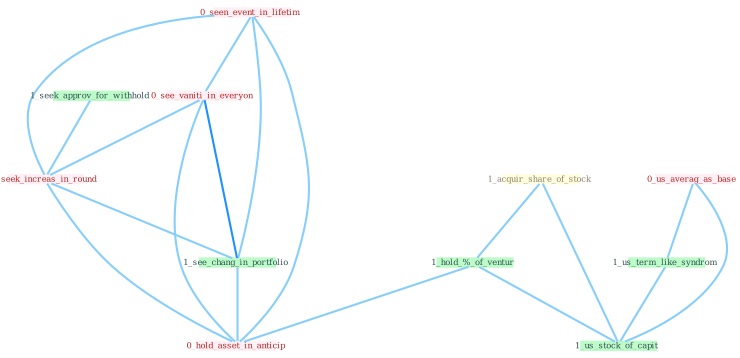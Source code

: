Graph G{ 
    node
    [shape=polygon,style=filled,width=.5,height=.06,color="#BDFCC9",fixedsize=true,fontsize=4,
    fontcolor="#2f4f4f"];
    {node
    [color="#ffffe0", fontcolor="#8b7d6b"] "1_acquir_share_of_stock "}
{node [color="#fff0f5", fontcolor="#b22222"] "0_seen_event_in_lifetim " "0_us_averag_as_base " "0_see_vaniti_in_everyon " "0_seek_increas_in_round " "0_hold_asset_in_anticip "}
edge [color="#B0E2FF"];

	"1_acquir_share_of_stock " -- "1_hold_%_of_ventur " [w="1", color="#87cefa" ];
	"1_acquir_share_of_stock " -- "1_us_stock_of_capit " [w="1", color="#87cefa" ];
	"0_seen_event_in_lifetim " -- "0_see_vaniti_in_everyon " [w="1", color="#87cefa" ];
	"0_seen_event_in_lifetim " -- "0_seek_increas_in_round " [w="1", color="#87cefa" ];
	"0_seen_event_in_lifetim " -- "1_see_chang_in_portfolio " [w="1", color="#87cefa" ];
	"0_seen_event_in_lifetim " -- "0_hold_asset_in_anticip " [w="1", color="#87cefa" ];
	"0_us_averag_as_base " -- "1_us_term_like_syndrom " [w="1", color="#87cefa" ];
	"0_us_averag_as_base " -- "1_us_stock_of_capit " [w="1", color="#87cefa" ];
	"1_us_term_like_syndrom " -- "1_us_stock_of_capit " [w="1", color="#87cefa" ];
	"1_seek_approv_for_withhold " -- "0_seek_increas_in_round " [w="1", color="#87cefa" ];
	"1_hold_%_of_ventur " -- "1_us_stock_of_capit " [w="1", color="#87cefa" ];
	"1_hold_%_of_ventur " -- "0_hold_asset_in_anticip " [w="1", color="#87cefa" ];
	"0_see_vaniti_in_everyon " -- "0_seek_increas_in_round " [w="1", color="#87cefa" ];
	"0_see_vaniti_in_everyon " -- "1_see_chang_in_portfolio " [w="2", color="#1e90ff" , len=0.8];
	"0_see_vaniti_in_everyon " -- "0_hold_asset_in_anticip " [w="1", color="#87cefa" ];
	"0_seek_increas_in_round " -- "1_see_chang_in_portfolio " [w="1", color="#87cefa" ];
	"0_seek_increas_in_round " -- "0_hold_asset_in_anticip " [w="1", color="#87cefa" ];
	"1_see_chang_in_portfolio " -- "0_hold_asset_in_anticip " [w="1", color="#87cefa" ];
}